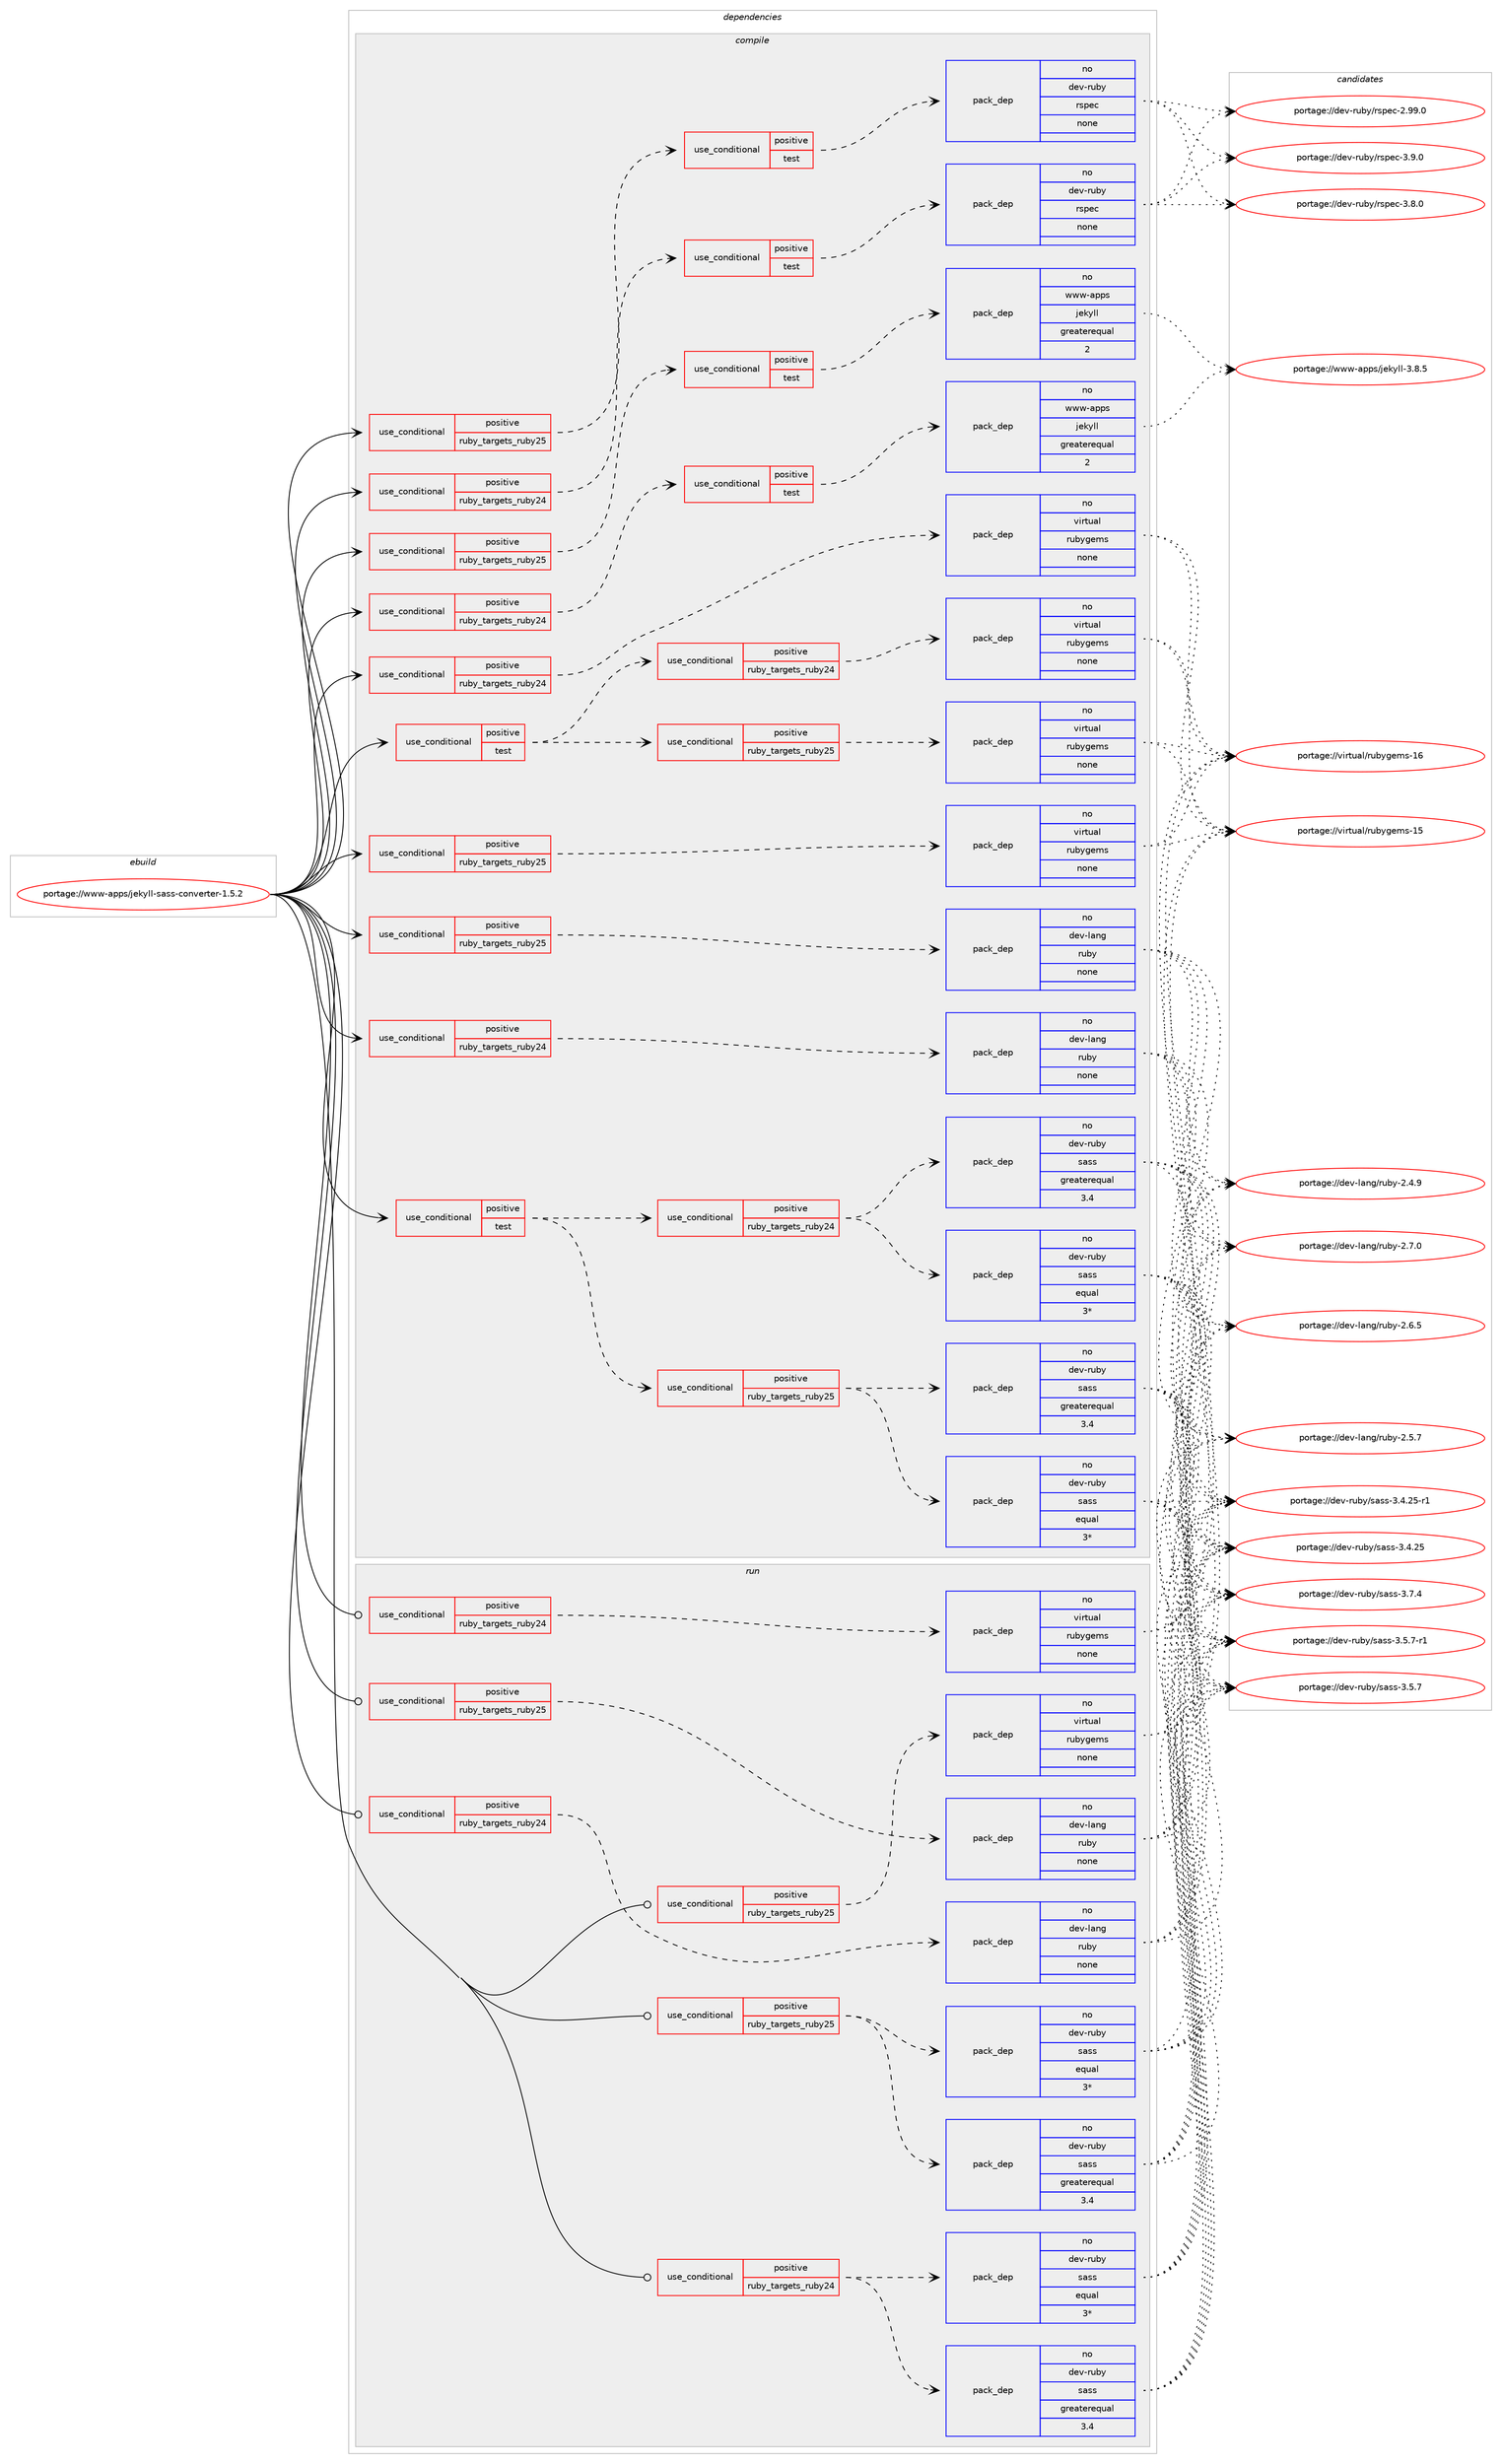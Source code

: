 digraph prolog {

# *************
# Graph options
# *************

newrank=true;
concentrate=true;
compound=true;
graph [rankdir=LR,fontname=Helvetica,fontsize=10,ranksep=1.5];#, ranksep=2.5, nodesep=0.2];
edge  [arrowhead=vee];
node  [fontname=Helvetica,fontsize=10];

# **********
# The ebuild
# **********

subgraph cluster_leftcol {
color=gray;
rank=same;
label=<<i>ebuild</i>>;
id [label="portage://www-apps/jekyll-sass-converter-1.5.2", color=red, width=4, href="../www-apps/jekyll-sass-converter-1.5.2.svg"];
}

# ****************
# The dependencies
# ****************

subgraph cluster_midcol {
color=gray;
label=<<i>dependencies</i>>;
subgraph cluster_compile {
fillcolor="#eeeeee";
style=filled;
label=<<i>compile</i>>;
subgraph cond6132 {
dependency33709 [label=<<TABLE BORDER="0" CELLBORDER="1" CELLSPACING="0" CELLPADDING="4"><TR><TD ROWSPAN="3" CELLPADDING="10">use_conditional</TD></TR><TR><TD>positive</TD></TR><TR><TD>ruby_targets_ruby24</TD></TR></TABLE>>, shape=none, color=red];
subgraph cond6133 {
dependency33710 [label=<<TABLE BORDER="0" CELLBORDER="1" CELLSPACING="0" CELLPADDING="4"><TR><TD ROWSPAN="3" CELLPADDING="10">use_conditional</TD></TR><TR><TD>positive</TD></TR><TR><TD>test</TD></TR></TABLE>>, shape=none, color=red];
subgraph pack26965 {
dependency33711 [label=<<TABLE BORDER="0" CELLBORDER="1" CELLSPACING="0" CELLPADDING="4" WIDTH="220"><TR><TD ROWSPAN="6" CELLPADDING="30">pack_dep</TD></TR><TR><TD WIDTH="110">no</TD></TR><TR><TD>dev-ruby</TD></TR><TR><TD>rspec</TD></TR><TR><TD>none</TD></TR><TR><TD></TD></TR></TABLE>>, shape=none, color=blue];
}
dependency33710:e -> dependency33711:w [weight=20,style="dashed",arrowhead="vee"];
}
dependency33709:e -> dependency33710:w [weight=20,style="dashed",arrowhead="vee"];
}
id:e -> dependency33709:w [weight=20,style="solid",arrowhead="vee"];
subgraph cond6134 {
dependency33712 [label=<<TABLE BORDER="0" CELLBORDER="1" CELLSPACING="0" CELLPADDING="4"><TR><TD ROWSPAN="3" CELLPADDING="10">use_conditional</TD></TR><TR><TD>positive</TD></TR><TR><TD>ruby_targets_ruby24</TD></TR></TABLE>>, shape=none, color=red];
subgraph cond6135 {
dependency33713 [label=<<TABLE BORDER="0" CELLBORDER="1" CELLSPACING="0" CELLPADDING="4"><TR><TD ROWSPAN="3" CELLPADDING="10">use_conditional</TD></TR><TR><TD>positive</TD></TR><TR><TD>test</TD></TR></TABLE>>, shape=none, color=red];
subgraph pack26966 {
dependency33714 [label=<<TABLE BORDER="0" CELLBORDER="1" CELLSPACING="0" CELLPADDING="4" WIDTH="220"><TR><TD ROWSPAN="6" CELLPADDING="30">pack_dep</TD></TR><TR><TD WIDTH="110">no</TD></TR><TR><TD>www-apps</TD></TR><TR><TD>jekyll</TD></TR><TR><TD>greaterequal</TD></TR><TR><TD>2</TD></TR></TABLE>>, shape=none, color=blue];
}
dependency33713:e -> dependency33714:w [weight=20,style="dashed",arrowhead="vee"];
}
dependency33712:e -> dependency33713:w [weight=20,style="dashed",arrowhead="vee"];
}
id:e -> dependency33712:w [weight=20,style="solid",arrowhead="vee"];
subgraph cond6136 {
dependency33715 [label=<<TABLE BORDER="0" CELLBORDER="1" CELLSPACING="0" CELLPADDING="4"><TR><TD ROWSPAN="3" CELLPADDING="10">use_conditional</TD></TR><TR><TD>positive</TD></TR><TR><TD>ruby_targets_ruby24</TD></TR></TABLE>>, shape=none, color=red];
subgraph pack26967 {
dependency33716 [label=<<TABLE BORDER="0" CELLBORDER="1" CELLSPACING="0" CELLPADDING="4" WIDTH="220"><TR><TD ROWSPAN="6" CELLPADDING="30">pack_dep</TD></TR><TR><TD WIDTH="110">no</TD></TR><TR><TD>dev-lang</TD></TR><TR><TD>ruby</TD></TR><TR><TD>none</TD></TR><TR><TD></TD></TR></TABLE>>, shape=none, color=blue];
}
dependency33715:e -> dependency33716:w [weight=20,style="dashed",arrowhead="vee"];
}
id:e -> dependency33715:w [weight=20,style="solid",arrowhead="vee"];
subgraph cond6137 {
dependency33717 [label=<<TABLE BORDER="0" CELLBORDER="1" CELLSPACING="0" CELLPADDING="4"><TR><TD ROWSPAN="3" CELLPADDING="10">use_conditional</TD></TR><TR><TD>positive</TD></TR><TR><TD>ruby_targets_ruby24</TD></TR></TABLE>>, shape=none, color=red];
subgraph pack26968 {
dependency33718 [label=<<TABLE BORDER="0" CELLBORDER="1" CELLSPACING="0" CELLPADDING="4" WIDTH="220"><TR><TD ROWSPAN="6" CELLPADDING="30">pack_dep</TD></TR><TR><TD WIDTH="110">no</TD></TR><TR><TD>virtual</TD></TR><TR><TD>rubygems</TD></TR><TR><TD>none</TD></TR><TR><TD></TD></TR></TABLE>>, shape=none, color=blue];
}
dependency33717:e -> dependency33718:w [weight=20,style="dashed",arrowhead="vee"];
}
id:e -> dependency33717:w [weight=20,style="solid",arrowhead="vee"];
subgraph cond6138 {
dependency33719 [label=<<TABLE BORDER="0" CELLBORDER="1" CELLSPACING="0" CELLPADDING="4"><TR><TD ROWSPAN="3" CELLPADDING="10">use_conditional</TD></TR><TR><TD>positive</TD></TR><TR><TD>ruby_targets_ruby25</TD></TR></TABLE>>, shape=none, color=red];
subgraph cond6139 {
dependency33720 [label=<<TABLE BORDER="0" CELLBORDER="1" CELLSPACING="0" CELLPADDING="4"><TR><TD ROWSPAN="3" CELLPADDING="10">use_conditional</TD></TR><TR><TD>positive</TD></TR><TR><TD>test</TD></TR></TABLE>>, shape=none, color=red];
subgraph pack26969 {
dependency33721 [label=<<TABLE BORDER="0" CELLBORDER="1" CELLSPACING="0" CELLPADDING="4" WIDTH="220"><TR><TD ROWSPAN="6" CELLPADDING="30">pack_dep</TD></TR><TR><TD WIDTH="110">no</TD></TR><TR><TD>dev-ruby</TD></TR><TR><TD>rspec</TD></TR><TR><TD>none</TD></TR><TR><TD></TD></TR></TABLE>>, shape=none, color=blue];
}
dependency33720:e -> dependency33721:w [weight=20,style="dashed",arrowhead="vee"];
}
dependency33719:e -> dependency33720:w [weight=20,style="dashed",arrowhead="vee"];
}
id:e -> dependency33719:w [weight=20,style="solid",arrowhead="vee"];
subgraph cond6140 {
dependency33722 [label=<<TABLE BORDER="0" CELLBORDER="1" CELLSPACING="0" CELLPADDING="4"><TR><TD ROWSPAN="3" CELLPADDING="10">use_conditional</TD></TR><TR><TD>positive</TD></TR><TR><TD>ruby_targets_ruby25</TD></TR></TABLE>>, shape=none, color=red];
subgraph cond6141 {
dependency33723 [label=<<TABLE BORDER="0" CELLBORDER="1" CELLSPACING="0" CELLPADDING="4"><TR><TD ROWSPAN="3" CELLPADDING="10">use_conditional</TD></TR><TR><TD>positive</TD></TR><TR><TD>test</TD></TR></TABLE>>, shape=none, color=red];
subgraph pack26970 {
dependency33724 [label=<<TABLE BORDER="0" CELLBORDER="1" CELLSPACING="0" CELLPADDING="4" WIDTH="220"><TR><TD ROWSPAN="6" CELLPADDING="30">pack_dep</TD></TR><TR><TD WIDTH="110">no</TD></TR><TR><TD>www-apps</TD></TR><TR><TD>jekyll</TD></TR><TR><TD>greaterequal</TD></TR><TR><TD>2</TD></TR></TABLE>>, shape=none, color=blue];
}
dependency33723:e -> dependency33724:w [weight=20,style="dashed",arrowhead="vee"];
}
dependency33722:e -> dependency33723:w [weight=20,style="dashed",arrowhead="vee"];
}
id:e -> dependency33722:w [weight=20,style="solid",arrowhead="vee"];
subgraph cond6142 {
dependency33725 [label=<<TABLE BORDER="0" CELLBORDER="1" CELLSPACING="0" CELLPADDING="4"><TR><TD ROWSPAN="3" CELLPADDING="10">use_conditional</TD></TR><TR><TD>positive</TD></TR><TR><TD>ruby_targets_ruby25</TD></TR></TABLE>>, shape=none, color=red];
subgraph pack26971 {
dependency33726 [label=<<TABLE BORDER="0" CELLBORDER="1" CELLSPACING="0" CELLPADDING="4" WIDTH="220"><TR><TD ROWSPAN="6" CELLPADDING="30">pack_dep</TD></TR><TR><TD WIDTH="110">no</TD></TR><TR><TD>dev-lang</TD></TR><TR><TD>ruby</TD></TR><TR><TD>none</TD></TR><TR><TD></TD></TR></TABLE>>, shape=none, color=blue];
}
dependency33725:e -> dependency33726:w [weight=20,style="dashed",arrowhead="vee"];
}
id:e -> dependency33725:w [weight=20,style="solid",arrowhead="vee"];
subgraph cond6143 {
dependency33727 [label=<<TABLE BORDER="0" CELLBORDER="1" CELLSPACING="0" CELLPADDING="4"><TR><TD ROWSPAN="3" CELLPADDING="10">use_conditional</TD></TR><TR><TD>positive</TD></TR><TR><TD>ruby_targets_ruby25</TD></TR></TABLE>>, shape=none, color=red];
subgraph pack26972 {
dependency33728 [label=<<TABLE BORDER="0" CELLBORDER="1" CELLSPACING="0" CELLPADDING="4" WIDTH="220"><TR><TD ROWSPAN="6" CELLPADDING="30">pack_dep</TD></TR><TR><TD WIDTH="110">no</TD></TR><TR><TD>virtual</TD></TR><TR><TD>rubygems</TD></TR><TR><TD>none</TD></TR><TR><TD></TD></TR></TABLE>>, shape=none, color=blue];
}
dependency33727:e -> dependency33728:w [weight=20,style="dashed",arrowhead="vee"];
}
id:e -> dependency33727:w [weight=20,style="solid",arrowhead="vee"];
subgraph cond6144 {
dependency33729 [label=<<TABLE BORDER="0" CELLBORDER="1" CELLSPACING="0" CELLPADDING="4"><TR><TD ROWSPAN="3" CELLPADDING="10">use_conditional</TD></TR><TR><TD>positive</TD></TR><TR><TD>test</TD></TR></TABLE>>, shape=none, color=red];
subgraph cond6145 {
dependency33730 [label=<<TABLE BORDER="0" CELLBORDER="1" CELLSPACING="0" CELLPADDING="4"><TR><TD ROWSPAN="3" CELLPADDING="10">use_conditional</TD></TR><TR><TD>positive</TD></TR><TR><TD>ruby_targets_ruby24</TD></TR></TABLE>>, shape=none, color=red];
subgraph pack26973 {
dependency33731 [label=<<TABLE BORDER="0" CELLBORDER="1" CELLSPACING="0" CELLPADDING="4" WIDTH="220"><TR><TD ROWSPAN="6" CELLPADDING="30">pack_dep</TD></TR><TR><TD WIDTH="110">no</TD></TR><TR><TD>dev-ruby</TD></TR><TR><TD>sass</TD></TR><TR><TD>greaterequal</TD></TR><TR><TD>3.4</TD></TR></TABLE>>, shape=none, color=blue];
}
dependency33730:e -> dependency33731:w [weight=20,style="dashed",arrowhead="vee"];
subgraph pack26974 {
dependency33732 [label=<<TABLE BORDER="0" CELLBORDER="1" CELLSPACING="0" CELLPADDING="4" WIDTH="220"><TR><TD ROWSPAN="6" CELLPADDING="30">pack_dep</TD></TR><TR><TD WIDTH="110">no</TD></TR><TR><TD>dev-ruby</TD></TR><TR><TD>sass</TD></TR><TR><TD>equal</TD></TR><TR><TD>3*</TD></TR></TABLE>>, shape=none, color=blue];
}
dependency33730:e -> dependency33732:w [weight=20,style="dashed",arrowhead="vee"];
}
dependency33729:e -> dependency33730:w [weight=20,style="dashed",arrowhead="vee"];
subgraph cond6146 {
dependency33733 [label=<<TABLE BORDER="0" CELLBORDER="1" CELLSPACING="0" CELLPADDING="4"><TR><TD ROWSPAN="3" CELLPADDING="10">use_conditional</TD></TR><TR><TD>positive</TD></TR><TR><TD>ruby_targets_ruby25</TD></TR></TABLE>>, shape=none, color=red];
subgraph pack26975 {
dependency33734 [label=<<TABLE BORDER="0" CELLBORDER="1" CELLSPACING="0" CELLPADDING="4" WIDTH="220"><TR><TD ROWSPAN="6" CELLPADDING="30">pack_dep</TD></TR><TR><TD WIDTH="110">no</TD></TR><TR><TD>dev-ruby</TD></TR><TR><TD>sass</TD></TR><TR><TD>greaterequal</TD></TR><TR><TD>3.4</TD></TR></TABLE>>, shape=none, color=blue];
}
dependency33733:e -> dependency33734:w [weight=20,style="dashed",arrowhead="vee"];
subgraph pack26976 {
dependency33735 [label=<<TABLE BORDER="0" CELLBORDER="1" CELLSPACING="0" CELLPADDING="4" WIDTH="220"><TR><TD ROWSPAN="6" CELLPADDING="30">pack_dep</TD></TR><TR><TD WIDTH="110">no</TD></TR><TR><TD>dev-ruby</TD></TR><TR><TD>sass</TD></TR><TR><TD>equal</TD></TR><TR><TD>3*</TD></TR></TABLE>>, shape=none, color=blue];
}
dependency33733:e -> dependency33735:w [weight=20,style="dashed",arrowhead="vee"];
}
dependency33729:e -> dependency33733:w [weight=20,style="dashed",arrowhead="vee"];
}
id:e -> dependency33729:w [weight=20,style="solid",arrowhead="vee"];
subgraph cond6147 {
dependency33736 [label=<<TABLE BORDER="0" CELLBORDER="1" CELLSPACING="0" CELLPADDING="4"><TR><TD ROWSPAN="3" CELLPADDING="10">use_conditional</TD></TR><TR><TD>positive</TD></TR><TR><TD>test</TD></TR></TABLE>>, shape=none, color=red];
subgraph cond6148 {
dependency33737 [label=<<TABLE BORDER="0" CELLBORDER="1" CELLSPACING="0" CELLPADDING="4"><TR><TD ROWSPAN="3" CELLPADDING="10">use_conditional</TD></TR><TR><TD>positive</TD></TR><TR><TD>ruby_targets_ruby24</TD></TR></TABLE>>, shape=none, color=red];
subgraph pack26977 {
dependency33738 [label=<<TABLE BORDER="0" CELLBORDER="1" CELLSPACING="0" CELLPADDING="4" WIDTH="220"><TR><TD ROWSPAN="6" CELLPADDING="30">pack_dep</TD></TR><TR><TD WIDTH="110">no</TD></TR><TR><TD>virtual</TD></TR><TR><TD>rubygems</TD></TR><TR><TD>none</TD></TR><TR><TD></TD></TR></TABLE>>, shape=none, color=blue];
}
dependency33737:e -> dependency33738:w [weight=20,style="dashed",arrowhead="vee"];
}
dependency33736:e -> dependency33737:w [weight=20,style="dashed",arrowhead="vee"];
subgraph cond6149 {
dependency33739 [label=<<TABLE BORDER="0" CELLBORDER="1" CELLSPACING="0" CELLPADDING="4"><TR><TD ROWSPAN="3" CELLPADDING="10">use_conditional</TD></TR><TR><TD>positive</TD></TR><TR><TD>ruby_targets_ruby25</TD></TR></TABLE>>, shape=none, color=red];
subgraph pack26978 {
dependency33740 [label=<<TABLE BORDER="0" CELLBORDER="1" CELLSPACING="0" CELLPADDING="4" WIDTH="220"><TR><TD ROWSPAN="6" CELLPADDING="30">pack_dep</TD></TR><TR><TD WIDTH="110">no</TD></TR><TR><TD>virtual</TD></TR><TR><TD>rubygems</TD></TR><TR><TD>none</TD></TR><TR><TD></TD></TR></TABLE>>, shape=none, color=blue];
}
dependency33739:e -> dependency33740:w [weight=20,style="dashed",arrowhead="vee"];
}
dependency33736:e -> dependency33739:w [weight=20,style="dashed",arrowhead="vee"];
}
id:e -> dependency33736:w [weight=20,style="solid",arrowhead="vee"];
}
subgraph cluster_compileandrun {
fillcolor="#eeeeee";
style=filled;
label=<<i>compile and run</i>>;
}
subgraph cluster_run {
fillcolor="#eeeeee";
style=filled;
label=<<i>run</i>>;
subgraph cond6150 {
dependency33741 [label=<<TABLE BORDER="0" CELLBORDER="1" CELLSPACING="0" CELLPADDING="4"><TR><TD ROWSPAN="3" CELLPADDING="10">use_conditional</TD></TR><TR><TD>positive</TD></TR><TR><TD>ruby_targets_ruby24</TD></TR></TABLE>>, shape=none, color=red];
subgraph pack26979 {
dependency33742 [label=<<TABLE BORDER="0" CELLBORDER="1" CELLSPACING="0" CELLPADDING="4" WIDTH="220"><TR><TD ROWSPAN="6" CELLPADDING="30">pack_dep</TD></TR><TR><TD WIDTH="110">no</TD></TR><TR><TD>dev-lang</TD></TR><TR><TD>ruby</TD></TR><TR><TD>none</TD></TR><TR><TD></TD></TR></TABLE>>, shape=none, color=blue];
}
dependency33741:e -> dependency33742:w [weight=20,style="dashed",arrowhead="vee"];
}
id:e -> dependency33741:w [weight=20,style="solid",arrowhead="odot"];
subgraph cond6151 {
dependency33743 [label=<<TABLE BORDER="0" CELLBORDER="1" CELLSPACING="0" CELLPADDING="4"><TR><TD ROWSPAN="3" CELLPADDING="10">use_conditional</TD></TR><TR><TD>positive</TD></TR><TR><TD>ruby_targets_ruby24</TD></TR></TABLE>>, shape=none, color=red];
subgraph pack26980 {
dependency33744 [label=<<TABLE BORDER="0" CELLBORDER="1" CELLSPACING="0" CELLPADDING="4" WIDTH="220"><TR><TD ROWSPAN="6" CELLPADDING="30">pack_dep</TD></TR><TR><TD WIDTH="110">no</TD></TR><TR><TD>dev-ruby</TD></TR><TR><TD>sass</TD></TR><TR><TD>greaterequal</TD></TR><TR><TD>3.4</TD></TR></TABLE>>, shape=none, color=blue];
}
dependency33743:e -> dependency33744:w [weight=20,style="dashed",arrowhead="vee"];
subgraph pack26981 {
dependency33745 [label=<<TABLE BORDER="0" CELLBORDER="1" CELLSPACING="0" CELLPADDING="4" WIDTH="220"><TR><TD ROWSPAN="6" CELLPADDING="30">pack_dep</TD></TR><TR><TD WIDTH="110">no</TD></TR><TR><TD>dev-ruby</TD></TR><TR><TD>sass</TD></TR><TR><TD>equal</TD></TR><TR><TD>3*</TD></TR></TABLE>>, shape=none, color=blue];
}
dependency33743:e -> dependency33745:w [weight=20,style="dashed",arrowhead="vee"];
}
id:e -> dependency33743:w [weight=20,style="solid",arrowhead="odot"];
subgraph cond6152 {
dependency33746 [label=<<TABLE BORDER="0" CELLBORDER="1" CELLSPACING="0" CELLPADDING="4"><TR><TD ROWSPAN="3" CELLPADDING="10">use_conditional</TD></TR><TR><TD>positive</TD></TR><TR><TD>ruby_targets_ruby24</TD></TR></TABLE>>, shape=none, color=red];
subgraph pack26982 {
dependency33747 [label=<<TABLE BORDER="0" CELLBORDER="1" CELLSPACING="0" CELLPADDING="4" WIDTH="220"><TR><TD ROWSPAN="6" CELLPADDING="30">pack_dep</TD></TR><TR><TD WIDTH="110">no</TD></TR><TR><TD>virtual</TD></TR><TR><TD>rubygems</TD></TR><TR><TD>none</TD></TR><TR><TD></TD></TR></TABLE>>, shape=none, color=blue];
}
dependency33746:e -> dependency33747:w [weight=20,style="dashed",arrowhead="vee"];
}
id:e -> dependency33746:w [weight=20,style="solid",arrowhead="odot"];
subgraph cond6153 {
dependency33748 [label=<<TABLE BORDER="0" CELLBORDER="1" CELLSPACING="0" CELLPADDING="4"><TR><TD ROWSPAN="3" CELLPADDING="10">use_conditional</TD></TR><TR><TD>positive</TD></TR><TR><TD>ruby_targets_ruby25</TD></TR></TABLE>>, shape=none, color=red];
subgraph pack26983 {
dependency33749 [label=<<TABLE BORDER="0" CELLBORDER="1" CELLSPACING="0" CELLPADDING="4" WIDTH="220"><TR><TD ROWSPAN="6" CELLPADDING="30">pack_dep</TD></TR><TR><TD WIDTH="110">no</TD></TR><TR><TD>dev-lang</TD></TR><TR><TD>ruby</TD></TR><TR><TD>none</TD></TR><TR><TD></TD></TR></TABLE>>, shape=none, color=blue];
}
dependency33748:e -> dependency33749:w [weight=20,style="dashed",arrowhead="vee"];
}
id:e -> dependency33748:w [weight=20,style="solid",arrowhead="odot"];
subgraph cond6154 {
dependency33750 [label=<<TABLE BORDER="0" CELLBORDER="1" CELLSPACING="0" CELLPADDING="4"><TR><TD ROWSPAN="3" CELLPADDING="10">use_conditional</TD></TR><TR><TD>positive</TD></TR><TR><TD>ruby_targets_ruby25</TD></TR></TABLE>>, shape=none, color=red];
subgraph pack26984 {
dependency33751 [label=<<TABLE BORDER="0" CELLBORDER="1" CELLSPACING="0" CELLPADDING="4" WIDTH="220"><TR><TD ROWSPAN="6" CELLPADDING="30">pack_dep</TD></TR><TR><TD WIDTH="110">no</TD></TR><TR><TD>dev-ruby</TD></TR><TR><TD>sass</TD></TR><TR><TD>greaterequal</TD></TR><TR><TD>3.4</TD></TR></TABLE>>, shape=none, color=blue];
}
dependency33750:e -> dependency33751:w [weight=20,style="dashed",arrowhead="vee"];
subgraph pack26985 {
dependency33752 [label=<<TABLE BORDER="0" CELLBORDER="1" CELLSPACING="0" CELLPADDING="4" WIDTH="220"><TR><TD ROWSPAN="6" CELLPADDING="30">pack_dep</TD></TR><TR><TD WIDTH="110">no</TD></TR><TR><TD>dev-ruby</TD></TR><TR><TD>sass</TD></TR><TR><TD>equal</TD></TR><TR><TD>3*</TD></TR></TABLE>>, shape=none, color=blue];
}
dependency33750:e -> dependency33752:w [weight=20,style="dashed",arrowhead="vee"];
}
id:e -> dependency33750:w [weight=20,style="solid",arrowhead="odot"];
subgraph cond6155 {
dependency33753 [label=<<TABLE BORDER="0" CELLBORDER="1" CELLSPACING="0" CELLPADDING="4"><TR><TD ROWSPAN="3" CELLPADDING="10">use_conditional</TD></TR><TR><TD>positive</TD></TR><TR><TD>ruby_targets_ruby25</TD></TR></TABLE>>, shape=none, color=red];
subgraph pack26986 {
dependency33754 [label=<<TABLE BORDER="0" CELLBORDER="1" CELLSPACING="0" CELLPADDING="4" WIDTH="220"><TR><TD ROWSPAN="6" CELLPADDING="30">pack_dep</TD></TR><TR><TD WIDTH="110">no</TD></TR><TR><TD>virtual</TD></TR><TR><TD>rubygems</TD></TR><TR><TD>none</TD></TR><TR><TD></TD></TR></TABLE>>, shape=none, color=blue];
}
dependency33753:e -> dependency33754:w [weight=20,style="dashed",arrowhead="vee"];
}
id:e -> dependency33753:w [weight=20,style="solid",arrowhead="odot"];
}
}

# **************
# The candidates
# **************

subgraph cluster_choices {
rank=same;
color=gray;
label=<<i>candidates</i>>;

subgraph choice26965 {
color=black;
nodesep=1;
choice10010111845114117981214711411511210199455146574648 [label="portage://dev-ruby/rspec-3.9.0", color=red, width=4,href="../dev-ruby/rspec-3.9.0.svg"];
choice10010111845114117981214711411511210199455146564648 [label="portage://dev-ruby/rspec-3.8.0", color=red, width=4,href="../dev-ruby/rspec-3.8.0.svg"];
choice1001011184511411798121471141151121019945504657574648 [label="portage://dev-ruby/rspec-2.99.0", color=red, width=4,href="../dev-ruby/rspec-2.99.0.svg"];
dependency33711:e -> choice10010111845114117981214711411511210199455146574648:w [style=dotted,weight="100"];
dependency33711:e -> choice10010111845114117981214711411511210199455146564648:w [style=dotted,weight="100"];
dependency33711:e -> choice1001011184511411798121471141151121019945504657574648:w [style=dotted,weight="100"];
}
subgraph choice26966 {
color=black;
nodesep=1;
choice119119119459711211211547106101107121108108455146564653 [label="portage://www-apps/jekyll-3.8.5", color=red, width=4,href="../www-apps/jekyll-3.8.5.svg"];
dependency33714:e -> choice119119119459711211211547106101107121108108455146564653:w [style=dotted,weight="100"];
}
subgraph choice26967 {
color=black;
nodesep=1;
choice10010111845108971101034711411798121455046554648 [label="portage://dev-lang/ruby-2.7.0", color=red, width=4,href="../dev-lang/ruby-2.7.0.svg"];
choice10010111845108971101034711411798121455046544653 [label="portage://dev-lang/ruby-2.6.5", color=red, width=4,href="../dev-lang/ruby-2.6.5.svg"];
choice10010111845108971101034711411798121455046534655 [label="portage://dev-lang/ruby-2.5.7", color=red, width=4,href="../dev-lang/ruby-2.5.7.svg"];
choice10010111845108971101034711411798121455046524657 [label="portage://dev-lang/ruby-2.4.9", color=red, width=4,href="../dev-lang/ruby-2.4.9.svg"];
dependency33716:e -> choice10010111845108971101034711411798121455046554648:w [style=dotted,weight="100"];
dependency33716:e -> choice10010111845108971101034711411798121455046544653:w [style=dotted,weight="100"];
dependency33716:e -> choice10010111845108971101034711411798121455046534655:w [style=dotted,weight="100"];
dependency33716:e -> choice10010111845108971101034711411798121455046524657:w [style=dotted,weight="100"];
}
subgraph choice26968 {
color=black;
nodesep=1;
choice118105114116117971084711411798121103101109115454954 [label="portage://virtual/rubygems-16", color=red, width=4,href="../virtual/rubygems-16.svg"];
choice118105114116117971084711411798121103101109115454953 [label="portage://virtual/rubygems-15", color=red, width=4,href="../virtual/rubygems-15.svg"];
dependency33718:e -> choice118105114116117971084711411798121103101109115454954:w [style=dotted,weight="100"];
dependency33718:e -> choice118105114116117971084711411798121103101109115454953:w [style=dotted,weight="100"];
}
subgraph choice26969 {
color=black;
nodesep=1;
choice10010111845114117981214711411511210199455146574648 [label="portage://dev-ruby/rspec-3.9.0", color=red, width=4,href="../dev-ruby/rspec-3.9.0.svg"];
choice10010111845114117981214711411511210199455146564648 [label="portage://dev-ruby/rspec-3.8.0", color=red, width=4,href="../dev-ruby/rspec-3.8.0.svg"];
choice1001011184511411798121471141151121019945504657574648 [label="portage://dev-ruby/rspec-2.99.0", color=red, width=4,href="../dev-ruby/rspec-2.99.0.svg"];
dependency33721:e -> choice10010111845114117981214711411511210199455146574648:w [style=dotted,weight="100"];
dependency33721:e -> choice10010111845114117981214711411511210199455146564648:w [style=dotted,weight="100"];
dependency33721:e -> choice1001011184511411798121471141151121019945504657574648:w [style=dotted,weight="100"];
}
subgraph choice26970 {
color=black;
nodesep=1;
choice119119119459711211211547106101107121108108455146564653 [label="portage://www-apps/jekyll-3.8.5", color=red, width=4,href="../www-apps/jekyll-3.8.5.svg"];
dependency33724:e -> choice119119119459711211211547106101107121108108455146564653:w [style=dotted,weight="100"];
}
subgraph choice26971 {
color=black;
nodesep=1;
choice10010111845108971101034711411798121455046554648 [label="portage://dev-lang/ruby-2.7.0", color=red, width=4,href="../dev-lang/ruby-2.7.0.svg"];
choice10010111845108971101034711411798121455046544653 [label="portage://dev-lang/ruby-2.6.5", color=red, width=4,href="../dev-lang/ruby-2.6.5.svg"];
choice10010111845108971101034711411798121455046534655 [label="portage://dev-lang/ruby-2.5.7", color=red, width=4,href="../dev-lang/ruby-2.5.7.svg"];
choice10010111845108971101034711411798121455046524657 [label="portage://dev-lang/ruby-2.4.9", color=red, width=4,href="../dev-lang/ruby-2.4.9.svg"];
dependency33726:e -> choice10010111845108971101034711411798121455046554648:w [style=dotted,weight="100"];
dependency33726:e -> choice10010111845108971101034711411798121455046544653:w [style=dotted,weight="100"];
dependency33726:e -> choice10010111845108971101034711411798121455046534655:w [style=dotted,weight="100"];
dependency33726:e -> choice10010111845108971101034711411798121455046524657:w [style=dotted,weight="100"];
}
subgraph choice26972 {
color=black;
nodesep=1;
choice118105114116117971084711411798121103101109115454954 [label="portage://virtual/rubygems-16", color=red, width=4,href="../virtual/rubygems-16.svg"];
choice118105114116117971084711411798121103101109115454953 [label="portage://virtual/rubygems-15", color=red, width=4,href="../virtual/rubygems-15.svg"];
dependency33728:e -> choice118105114116117971084711411798121103101109115454954:w [style=dotted,weight="100"];
dependency33728:e -> choice118105114116117971084711411798121103101109115454953:w [style=dotted,weight="100"];
}
subgraph choice26973 {
color=black;
nodesep=1;
choice10010111845114117981214711597115115455146554652 [label="portage://dev-ruby/sass-3.7.4", color=red, width=4,href="../dev-ruby/sass-3.7.4.svg"];
choice100101118451141179812147115971151154551465346554511449 [label="portage://dev-ruby/sass-3.5.7-r1", color=red, width=4,href="../dev-ruby/sass-3.5.7-r1.svg"];
choice10010111845114117981214711597115115455146534655 [label="portage://dev-ruby/sass-3.5.7", color=red, width=4,href="../dev-ruby/sass-3.5.7.svg"];
choice10010111845114117981214711597115115455146524650534511449 [label="portage://dev-ruby/sass-3.4.25-r1", color=red, width=4,href="../dev-ruby/sass-3.4.25-r1.svg"];
choice1001011184511411798121471159711511545514652465053 [label="portage://dev-ruby/sass-3.4.25", color=red, width=4,href="../dev-ruby/sass-3.4.25.svg"];
dependency33731:e -> choice10010111845114117981214711597115115455146554652:w [style=dotted,weight="100"];
dependency33731:e -> choice100101118451141179812147115971151154551465346554511449:w [style=dotted,weight="100"];
dependency33731:e -> choice10010111845114117981214711597115115455146534655:w [style=dotted,weight="100"];
dependency33731:e -> choice10010111845114117981214711597115115455146524650534511449:w [style=dotted,weight="100"];
dependency33731:e -> choice1001011184511411798121471159711511545514652465053:w [style=dotted,weight="100"];
}
subgraph choice26974 {
color=black;
nodesep=1;
choice10010111845114117981214711597115115455146554652 [label="portage://dev-ruby/sass-3.7.4", color=red, width=4,href="../dev-ruby/sass-3.7.4.svg"];
choice100101118451141179812147115971151154551465346554511449 [label="portage://dev-ruby/sass-3.5.7-r1", color=red, width=4,href="../dev-ruby/sass-3.5.7-r1.svg"];
choice10010111845114117981214711597115115455146534655 [label="portage://dev-ruby/sass-3.5.7", color=red, width=4,href="../dev-ruby/sass-3.5.7.svg"];
choice10010111845114117981214711597115115455146524650534511449 [label="portage://dev-ruby/sass-3.4.25-r1", color=red, width=4,href="../dev-ruby/sass-3.4.25-r1.svg"];
choice1001011184511411798121471159711511545514652465053 [label="portage://dev-ruby/sass-3.4.25", color=red, width=4,href="../dev-ruby/sass-3.4.25.svg"];
dependency33732:e -> choice10010111845114117981214711597115115455146554652:w [style=dotted,weight="100"];
dependency33732:e -> choice100101118451141179812147115971151154551465346554511449:w [style=dotted,weight="100"];
dependency33732:e -> choice10010111845114117981214711597115115455146534655:w [style=dotted,weight="100"];
dependency33732:e -> choice10010111845114117981214711597115115455146524650534511449:w [style=dotted,weight="100"];
dependency33732:e -> choice1001011184511411798121471159711511545514652465053:w [style=dotted,weight="100"];
}
subgraph choice26975 {
color=black;
nodesep=1;
choice10010111845114117981214711597115115455146554652 [label="portage://dev-ruby/sass-3.7.4", color=red, width=4,href="../dev-ruby/sass-3.7.4.svg"];
choice100101118451141179812147115971151154551465346554511449 [label="portage://dev-ruby/sass-3.5.7-r1", color=red, width=4,href="../dev-ruby/sass-3.5.7-r1.svg"];
choice10010111845114117981214711597115115455146534655 [label="portage://dev-ruby/sass-3.5.7", color=red, width=4,href="../dev-ruby/sass-3.5.7.svg"];
choice10010111845114117981214711597115115455146524650534511449 [label="portage://dev-ruby/sass-3.4.25-r1", color=red, width=4,href="../dev-ruby/sass-3.4.25-r1.svg"];
choice1001011184511411798121471159711511545514652465053 [label="portage://dev-ruby/sass-3.4.25", color=red, width=4,href="../dev-ruby/sass-3.4.25.svg"];
dependency33734:e -> choice10010111845114117981214711597115115455146554652:w [style=dotted,weight="100"];
dependency33734:e -> choice100101118451141179812147115971151154551465346554511449:w [style=dotted,weight="100"];
dependency33734:e -> choice10010111845114117981214711597115115455146534655:w [style=dotted,weight="100"];
dependency33734:e -> choice10010111845114117981214711597115115455146524650534511449:w [style=dotted,weight="100"];
dependency33734:e -> choice1001011184511411798121471159711511545514652465053:w [style=dotted,weight="100"];
}
subgraph choice26976 {
color=black;
nodesep=1;
choice10010111845114117981214711597115115455146554652 [label="portage://dev-ruby/sass-3.7.4", color=red, width=4,href="../dev-ruby/sass-3.7.4.svg"];
choice100101118451141179812147115971151154551465346554511449 [label="portage://dev-ruby/sass-3.5.7-r1", color=red, width=4,href="../dev-ruby/sass-3.5.7-r1.svg"];
choice10010111845114117981214711597115115455146534655 [label="portage://dev-ruby/sass-3.5.7", color=red, width=4,href="../dev-ruby/sass-3.5.7.svg"];
choice10010111845114117981214711597115115455146524650534511449 [label="portage://dev-ruby/sass-3.4.25-r1", color=red, width=4,href="../dev-ruby/sass-3.4.25-r1.svg"];
choice1001011184511411798121471159711511545514652465053 [label="portage://dev-ruby/sass-3.4.25", color=red, width=4,href="../dev-ruby/sass-3.4.25.svg"];
dependency33735:e -> choice10010111845114117981214711597115115455146554652:w [style=dotted,weight="100"];
dependency33735:e -> choice100101118451141179812147115971151154551465346554511449:w [style=dotted,weight="100"];
dependency33735:e -> choice10010111845114117981214711597115115455146534655:w [style=dotted,weight="100"];
dependency33735:e -> choice10010111845114117981214711597115115455146524650534511449:w [style=dotted,weight="100"];
dependency33735:e -> choice1001011184511411798121471159711511545514652465053:w [style=dotted,weight="100"];
}
subgraph choice26977 {
color=black;
nodesep=1;
choice118105114116117971084711411798121103101109115454954 [label="portage://virtual/rubygems-16", color=red, width=4,href="../virtual/rubygems-16.svg"];
choice118105114116117971084711411798121103101109115454953 [label="portage://virtual/rubygems-15", color=red, width=4,href="../virtual/rubygems-15.svg"];
dependency33738:e -> choice118105114116117971084711411798121103101109115454954:w [style=dotted,weight="100"];
dependency33738:e -> choice118105114116117971084711411798121103101109115454953:w [style=dotted,weight="100"];
}
subgraph choice26978 {
color=black;
nodesep=1;
choice118105114116117971084711411798121103101109115454954 [label="portage://virtual/rubygems-16", color=red, width=4,href="../virtual/rubygems-16.svg"];
choice118105114116117971084711411798121103101109115454953 [label="portage://virtual/rubygems-15", color=red, width=4,href="../virtual/rubygems-15.svg"];
dependency33740:e -> choice118105114116117971084711411798121103101109115454954:w [style=dotted,weight="100"];
dependency33740:e -> choice118105114116117971084711411798121103101109115454953:w [style=dotted,weight="100"];
}
subgraph choice26979 {
color=black;
nodesep=1;
choice10010111845108971101034711411798121455046554648 [label="portage://dev-lang/ruby-2.7.0", color=red, width=4,href="../dev-lang/ruby-2.7.0.svg"];
choice10010111845108971101034711411798121455046544653 [label="portage://dev-lang/ruby-2.6.5", color=red, width=4,href="../dev-lang/ruby-2.6.5.svg"];
choice10010111845108971101034711411798121455046534655 [label="portage://dev-lang/ruby-2.5.7", color=red, width=4,href="../dev-lang/ruby-2.5.7.svg"];
choice10010111845108971101034711411798121455046524657 [label="portage://dev-lang/ruby-2.4.9", color=red, width=4,href="../dev-lang/ruby-2.4.9.svg"];
dependency33742:e -> choice10010111845108971101034711411798121455046554648:w [style=dotted,weight="100"];
dependency33742:e -> choice10010111845108971101034711411798121455046544653:w [style=dotted,weight="100"];
dependency33742:e -> choice10010111845108971101034711411798121455046534655:w [style=dotted,weight="100"];
dependency33742:e -> choice10010111845108971101034711411798121455046524657:w [style=dotted,weight="100"];
}
subgraph choice26980 {
color=black;
nodesep=1;
choice10010111845114117981214711597115115455146554652 [label="portage://dev-ruby/sass-3.7.4", color=red, width=4,href="../dev-ruby/sass-3.7.4.svg"];
choice100101118451141179812147115971151154551465346554511449 [label="portage://dev-ruby/sass-3.5.7-r1", color=red, width=4,href="../dev-ruby/sass-3.5.7-r1.svg"];
choice10010111845114117981214711597115115455146534655 [label="portage://dev-ruby/sass-3.5.7", color=red, width=4,href="../dev-ruby/sass-3.5.7.svg"];
choice10010111845114117981214711597115115455146524650534511449 [label="portage://dev-ruby/sass-3.4.25-r1", color=red, width=4,href="../dev-ruby/sass-3.4.25-r1.svg"];
choice1001011184511411798121471159711511545514652465053 [label="portage://dev-ruby/sass-3.4.25", color=red, width=4,href="../dev-ruby/sass-3.4.25.svg"];
dependency33744:e -> choice10010111845114117981214711597115115455146554652:w [style=dotted,weight="100"];
dependency33744:e -> choice100101118451141179812147115971151154551465346554511449:w [style=dotted,weight="100"];
dependency33744:e -> choice10010111845114117981214711597115115455146534655:w [style=dotted,weight="100"];
dependency33744:e -> choice10010111845114117981214711597115115455146524650534511449:w [style=dotted,weight="100"];
dependency33744:e -> choice1001011184511411798121471159711511545514652465053:w [style=dotted,weight="100"];
}
subgraph choice26981 {
color=black;
nodesep=1;
choice10010111845114117981214711597115115455146554652 [label="portage://dev-ruby/sass-3.7.4", color=red, width=4,href="../dev-ruby/sass-3.7.4.svg"];
choice100101118451141179812147115971151154551465346554511449 [label="portage://dev-ruby/sass-3.5.7-r1", color=red, width=4,href="../dev-ruby/sass-3.5.7-r1.svg"];
choice10010111845114117981214711597115115455146534655 [label="portage://dev-ruby/sass-3.5.7", color=red, width=4,href="../dev-ruby/sass-3.5.7.svg"];
choice10010111845114117981214711597115115455146524650534511449 [label="portage://dev-ruby/sass-3.4.25-r1", color=red, width=4,href="../dev-ruby/sass-3.4.25-r1.svg"];
choice1001011184511411798121471159711511545514652465053 [label="portage://dev-ruby/sass-3.4.25", color=red, width=4,href="../dev-ruby/sass-3.4.25.svg"];
dependency33745:e -> choice10010111845114117981214711597115115455146554652:w [style=dotted,weight="100"];
dependency33745:e -> choice100101118451141179812147115971151154551465346554511449:w [style=dotted,weight="100"];
dependency33745:e -> choice10010111845114117981214711597115115455146534655:w [style=dotted,weight="100"];
dependency33745:e -> choice10010111845114117981214711597115115455146524650534511449:w [style=dotted,weight="100"];
dependency33745:e -> choice1001011184511411798121471159711511545514652465053:w [style=dotted,weight="100"];
}
subgraph choice26982 {
color=black;
nodesep=1;
choice118105114116117971084711411798121103101109115454954 [label="portage://virtual/rubygems-16", color=red, width=4,href="../virtual/rubygems-16.svg"];
choice118105114116117971084711411798121103101109115454953 [label="portage://virtual/rubygems-15", color=red, width=4,href="../virtual/rubygems-15.svg"];
dependency33747:e -> choice118105114116117971084711411798121103101109115454954:w [style=dotted,weight="100"];
dependency33747:e -> choice118105114116117971084711411798121103101109115454953:w [style=dotted,weight="100"];
}
subgraph choice26983 {
color=black;
nodesep=1;
choice10010111845108971101034711411798121455046554648 [label="portage://dev-lang/ruby-2.7.0", color=red, width=4,href="../dev-lang/ruby-2.7.0.svg"];
choice10010111845108971101034711411798121455046544653 [label="portage://dev-lang/ruby-2.6.5", color=red, width=4,href="../dev-lang/ruby-2.6.5.svg"];
choice10010111845108971101034711411798121455046534655 [label="portage://dev-lang/ruby-2.5.7", color=red, width=4,href="../dev-lang/ruby-2.5.7.svg"];
choice10010111845108971101034711411798121455046524657 [label="portage://dev-lang/ruby-2.4.9", color=red, width=4,href="../dev-lang/ruby-2.4.9.svg"];
dependency33749:e -> choice10010111845108971101034711411798121455046554648:w [style=dotted,weight="100"];
dependency33749:e -> choice10010111845108971101034711411798121455046544653:w [style=dotted,weight="100"];
dependency33749:e -> choice10010111845108971101034711411798121455046534655:w [style=dotted,weight="100"];
dependency33749:e -> choice10010111845108971101034711411798121455046524657:w [style=dotted,weight="100"];
}
subgraph choice26984 {
color=black;
nodesep=1;
choice10010111845114117981214711597115115455146554652 [label="portage://dev-ruby/sass-3.7.4", color=red, width=4,href="../dev-ruby/sass-3.7.4.svg"];
choice100101118451141179812147115971151154551465346554511449 [label="portage://dev-ruby/sass-3.5.7-r1", color=red, width=4,href="../dev-ruby/sass-3.5.7-r1.svg"];
choice10010111845114117981214711597115115455146534655 [label="portage://dev-ruby/sass-3.5.7", color=red, width=4,href="../dev-ruby/sass-3.5.7.svg"];
choice10010111845114117981214711597115115455146524650534511449 [label="portage://dev-ruby/sass-3.4.25-r1", color=red, width=4,href="../dev-ruby/sass-3.4.25-r1.svg"];
choice1001011184511411798121471159711511545514652465053 [label="portage://dev-ruby/sass-3.4.25", color=red, width=4,href="../dev-ruby/sass-3.4.25.svg"];
dependency33751:e -> choice10010111845114117981214711597115115455146554652:w [style=dotted,weight="100"];
dependency33751:e -> choice100101118451141179812147115971151154551465346554511449:w [style=dotted,weight="100"];
dependency33751:e -> choice10010111845114117981214711597115115455146534655:w [style=dotted,weight="100"];
dependency33751:e -> choice10010111845114117981214711597115115455146524650534511449:w [style=dotted,weight="100"];
dependency33751:e -> choice1001011184511411798121471159711511545514652465053:w [style=dotted,weight="100"];
}
subgraph choice26985 {
color=black;
nodesep=1;
choice10010111845114117981214711597115115455146554652 [label="portage://dev-ruby/sass-3.7.4", color=red, width=4,href="../dev-ruby/sass-3.7.4.svg"];
choice100101118451141179812147115971151154551465346554511449 [label="portage://dev-ruby/sass-3.5.7-r1", color=red, width=4,href="../dev-ruby/sass-3.5.7-r1.svg"];
choice10010111845114117981214711597115115455146534655 [label="portage://dev-ruby/sass-3.5.7", color=red, width=4,href="../dev-ruby/sass-3.5.7.svg"];
choice10010111845114117981214711597115115455146524650534511449 [label="portage://dev-ruby/sass-3.4.25-r1", color=red, width=4,href="../dev-ruby/sass-3.4.25-r1.svg"];
choice1001011184511411798121471159711511545514652465053 [label="portage://dev-ruby/sass-3.4.25", color=red, width=4,href="../dev-ruby/sass-3.4.25.svg"];
dependency33752:e -> choice10010111845114117981214711597115115455146554652:w [style=dotted,weight="100"];
dependency33752:e -> choice100101118451141179812147115971151154551465346554511449:w [style=dotted,weight="100"];
dependency33752:e -> choice10010111845114117981214711597115115455146534655:w [style=dotted,weight="100"];
dependency33752:e -> choice10010111845114117981214711597115115455146524650534511449:w [style=dotted,weight="100"];
dependency33752:e -> choice1001011184511411798121471159711511545514652465053:w [style=dotted,weight="100"];
}
subgraph choice26986 {
color=black;
nodesep=1;
choice118105114116117971084711411798121103101109115454954 [label="portage://virtual/rubygems-16", color=red, width=4,href="../virtual/rubygems-16.svg"];
choice118105114116117971084711411798121103101109115454953 [label="portage://virtual/rubygems-15", color=red, width=4,href="../virtual/rubygems-15.svg"];
dependency33754:e -> choice118105114116117971084711411798121103101109115454954:w [style=dotted,weight="100"];
dependency33754:e -> choice118105114116117971084711411798121103101109115454953:w [style=dotted,weight="100"];
}
}

}
